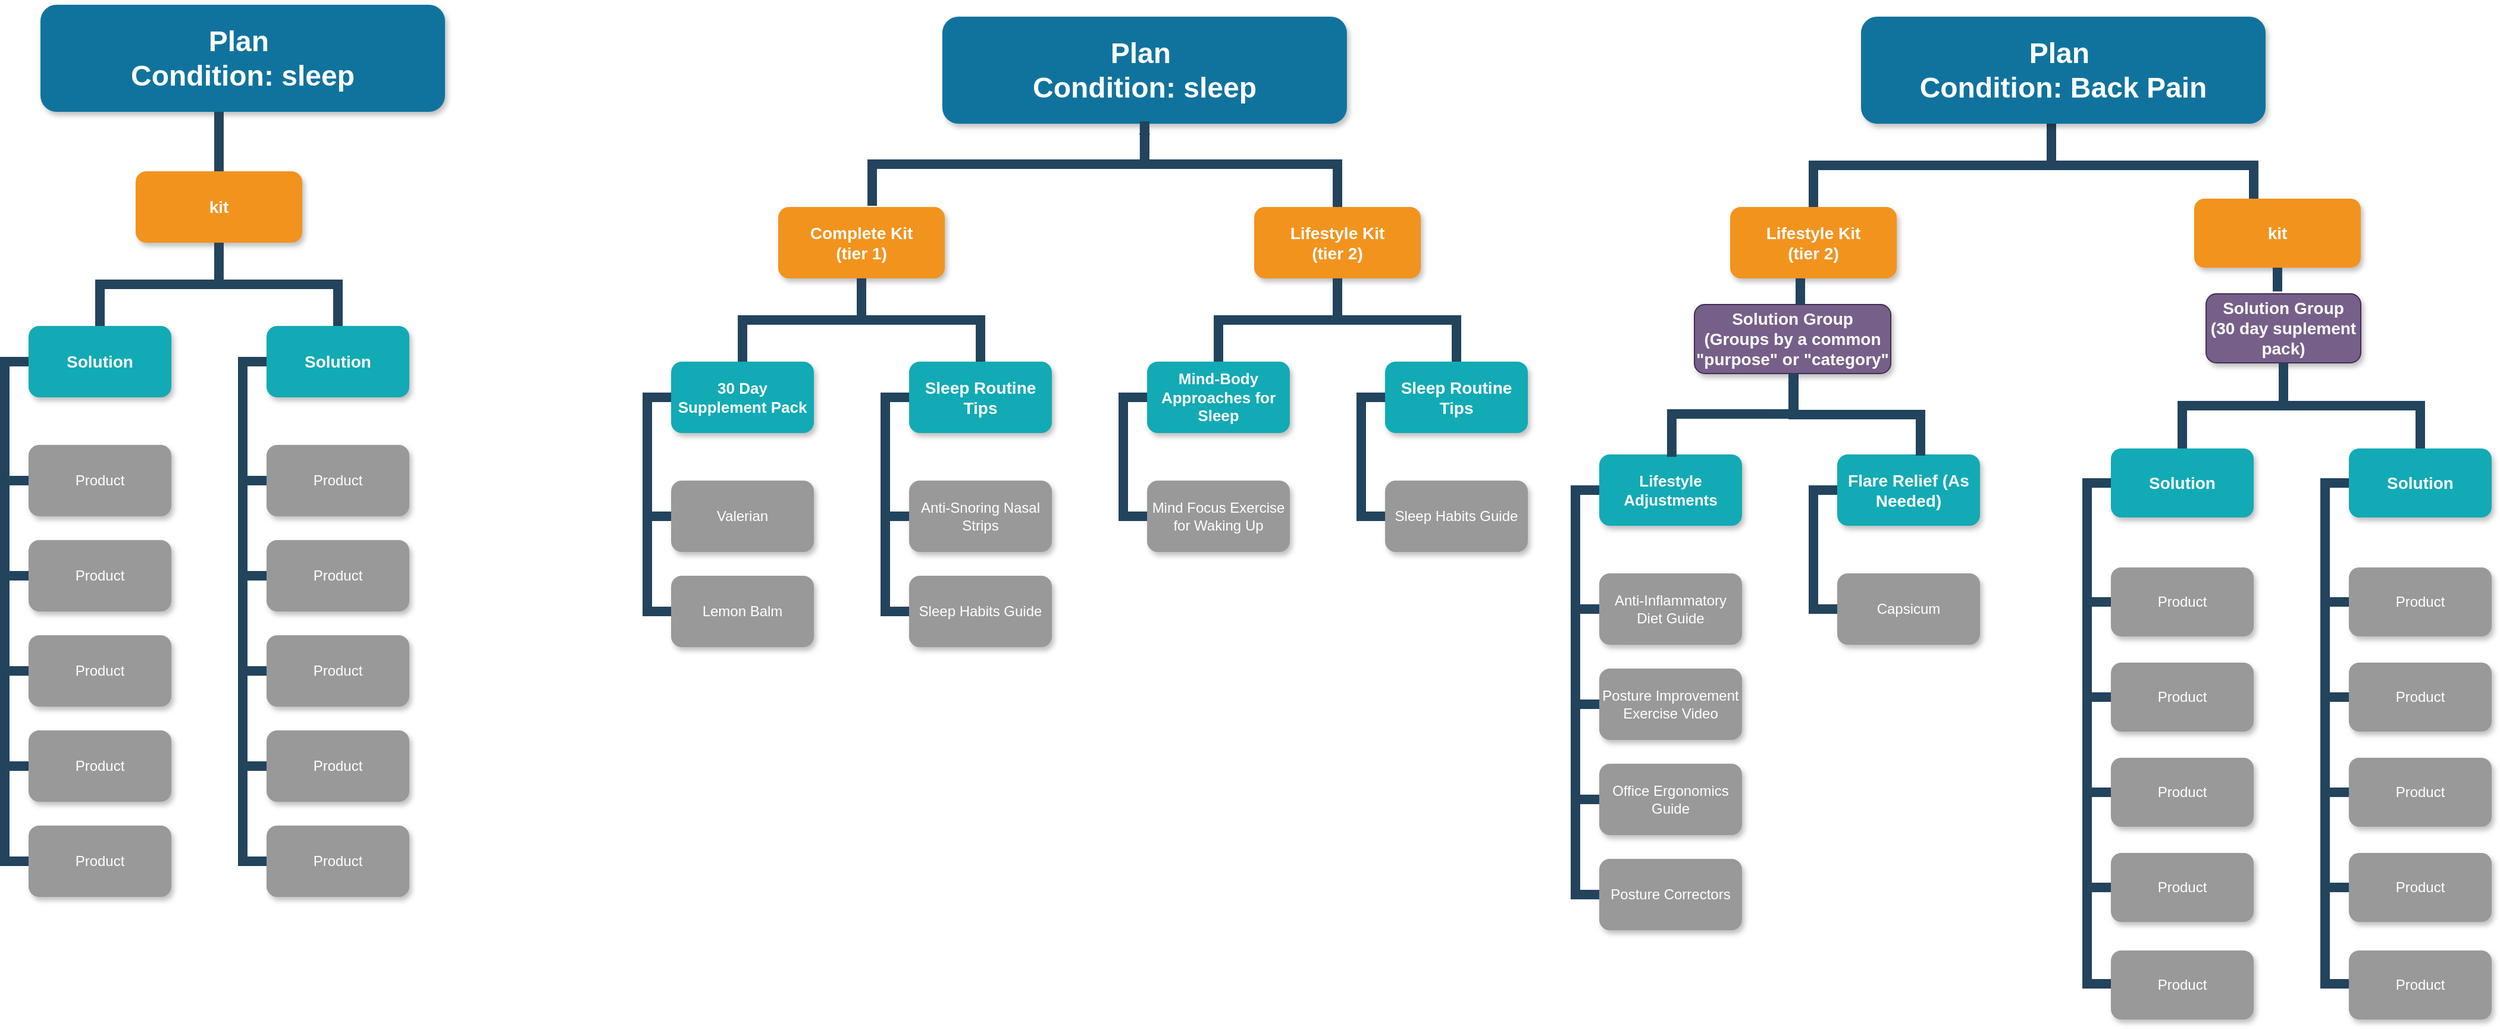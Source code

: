 <mxfile version="12.6.5" type="github">
  <diagram name="Page-1" id="64c3da0e-402f-94eb-ee01-a36477274f13">
    <mxGraphModel dx="2677" dy="1137" grid="1" gridSize="10" guides="1" tooltips="1" connect="1" arrows="1" fold="1" page="1" pageScale="1" pageWidth="1169" pageHeight="826" background="#ffffff" math="0" shadow="0">
      <root>
        <mxCell id="0"/>
        <mxCell id="1" parent="0"/>
        <mxCell id="2" value="Plan &#xa;Condition: sleep" style="whiteSpace=wrap;rounded=1;shadow=1;fillColor=#10739E;strokeColor=none;fontColor=#FFFFFF;fontStyle=1;fontSize=24" parent="1" vertex="1">
          <mxGeometry x="827.94" y="20" width="340" height="90" as="geometry"/>
        </mxCell>
        <mxCell id="3" value="Complete Kit&#xa;(tier 1)" style="whiteSpace=wrap;rounded=1;fillColor=#F2931E;strokeColor=none;shadow=1;fontColor=#FFFFFF;fontStyle=1;fontSize=14" parent="1" vertex="1">
          <mxGeometry x="690" y="180.0" width="140" height="60" as="geometry"/>
        </mxCell>
        <mxCell id="4" value="Lifestyle Kit&#xa;(tier 2)" style="whiteSpace=wrap;rounded=1;fillColor=#F2931E;strokeColor=none;shadow=1;fontColor=#FFFFFF;fontStyle=1;fontSize=14" parent="1" vertex="1">
          <mxGeometry x="1490" y="180.0" width="140" height="60" as="geometry"/>
        </mxCell>
        <mxCell id="6" value="kit" style="whiteSpace=wrap;rounded=1;fillColor=#F2931E;strokeColor=none;shadow=1;fontColor=#FFFFFF;fontStyle=1;fontSize=14" parent="1" vertex="1">
          <mxGeometry x="150" y="150.0" width="140" height="60" as="geometry"/>
        </mxCell>
        <mxCell id="10" value="30 Day Supplement Pack" style="whiteSpace=wrap;rounded=1;fillColor=#12AAB5;strokeColor=none;shadow=1;fontColor=#FFFFFF;fontStyle=1;fontSize=13;" parent="1" vertex="1">
          <mxGeometry x="600" y="310.0" width="120" height="60" as="geometry"/>
        </mxCell>
        <mxCell id="12" value="Sleep Routine Tips" style="whiteSpace=wrap;rounded=1;fillColor=#12AAB5;strokeColor=none;shadow=1;fontColor=#FFFFFF;fontStyle=1;fontSize=14;" parent="1" vertex="1">
          <mxGeometry x="800" y="310.0" width="120" height="60" as="geometry"/>
        </mxCell>
        <mxCell id="23" value="Valerian" style="whiteSpace=wrap;rounded=1;fillColor=#999999;strokeColor=none;shadow=1;fontColor=#FFFFFF;fontStyle=0" parent="1" vertex="1">
          <mxGeometry x="600" y="410.0" width="120" height="60" as="geometry"/>
        </mxCell>
        <mxCell id="24" value="Lemon Balm" style="whiteSpace=wrap;rounded=1;fillColor=#999999;strokeColor=none;shadow=1;fontColor=#FFFFFF;fontStyle=0" parent="1" vertex="1">
          <mxGeometry x="600.0" y="490.0" width="120" height="60" as="geometry"/>
        </mxCell>
        <mxCell id="38" value="Anti-Snoring Nasal Strips" style="whiteSpace=wrap;rounded=1;fillColor=#999999;strokeColor=none;shadow=1;fontColor=#FFFFFF;fontStyle=0" parent="1" vertex="1">
          <mxGeometry x="800.0" y="410.0" width="120" height="60" as="geometry"/>
        </mxCell>
        <mxCell id="39" value="Sleep Habits Guide" style="whiteSpace=wrap;rounded=1;fillColor=#999999;strokeColor=none;shadow=1;fontColor=#FFFFFF;fontStyle=0" parent="1" vertex="1">
          <mxGeometry x="800.0" y="490.0" width="120" height="60" as="geometry"/>
        </mxCell>
        <mxCell id="43" value="Lifestyle Adjustments" style="whiteSpace=wrap;rounded=1;fillColor=#12AAB5;strokeColor=none;shadow=1;fontColor=#FFFFFF;fontSize=13;fontStyle=1" parent="1" vertex="1">
          <mxGeometry x="1380.0" y="388.0" width="120" height="60" as="geometry"/>
        </mxCell>
        <mxCell id="44" value="Flare Relief (As Needed)" style="whiteSpace=wrap;rounded=1;fillColor=#12AAB5;strokeColor=none;shadow=1;fontColor=#FFFFFF;fontStyle=1;fontSize=14;" parent="1" vertex="1">
          <mxGeometry x="1580.0" y="388.0" width="120" height="60" as="geometry"/>
        </mxCell>
        <mxCell id="45" value="Anti-Inflammatory Diet Guide" style="whiteSpace=wrap;rounded=1;fillColor=#999999;strokeColor=none;shadow=1;fontColor=#FFFFFF;fontStyle=0" parent="1" vertex="1">
          <mxGeometry x="1380.0" y="488.0" width="120" height="60" as="geometry"/>
        </mxCell>
        <mxCell id="46" value="Posture Improvement Exercise Video" style="whiteSpace=wrap;rounded=1;fillColor=#999999;strokeColor=none;shadow=1;fontColor=#FFFFFF;fontStyle=0" parent="1" vertex="1">
          <mxGeometry x="1380" y="568.0" width="120" height="60" as="geometry"/>
        </mxCell>
        <mxCell id="47" value="Office Ergonomics Guide" style="whiteSpace=wrap;rounded=1;fillColor=#999999;strokeColor=none;shadow=1;fontColor=#FFFFFF;fontStyle=0" parent="1" vertex="1">
          <mxGeometry x="1380.0" y="648.0" width="120" height="60" as="geometry"/>
        </mxCell>
        <mxCell id="48" value="Posture Correctors" style="whiteSpace=wrap;rounded=1;fillColor=#999999;strokeColor=none;shadow=1;fontColor=#FFFFFF;fontStyle=0" parent="1" vertex="1">
          <mxGeometry x="1380" y="728.0" width="120" height="60" as="geometry"/>
        </mxCell>
        <mxCell id="50" value="Capsicum" style="whiteSpace=wrap;rounded=1;fillColor=#999999;strokeColor=none;shadow=1;fontColor=#FFFFFF;fontStyle=0" parent="1" vertex="1">
          <mxGeometry x="1580.0" y="488.0" width="120" height="60" as="geometry"/>
        </mxCell>
        <mxCell id="103" value="" style="edgeStyle=elbowEdgeStyle;elbow=vertical;rounded=0;fontColor=#000000;endArrow=none;endFill=0;strokeWidth=8;strokeColor=#23445D;" parent="1" source="3" target="10" edge="1">
          <mxGeometry width="100" height="100" relative="1" as="geometry">
            <mxPoint x="550" y="300" as="sourcePoint"/>
            <mxPoint x="650" y="200" as="targetPoint"/>
          </mxGeometry>
        </mxCell>
        <mxCell id="104" value="" style="edgeStyle=elbowEdgeStyle;elbow=vertical;rounded=0;fontColor=#000000;endArrow=none;endFill=0;strokeWidth=8;strokeColor=#23445D;" parent="1" source="3" target="12" edge="1">
          <mxGeometry width="100" height="100" relative="1" as="geometry">
            <mxPoint x="890" y="300" as="sourcePoint"/>
            <mxPoint x="990" y="200" as="targetPoint"/>
          </mxGeometry>
        </mxCell>
        <mxCell id="105" value="" style="edgeStyle=elbowEdgeStyle;elbow=horizontal;rounded=0;fontColor=#000000;endArrow=none;endFill=0;strokeWidth=8;strokeColor=#23445D;" parent="1" source="10" target="23" edge="1">
          <mxGeometry width="100" height="100" relative="1" as="geometry">
            <mxPoint x="540" y="490" as="sourcePoint"/>
            <mxPoint x="640" y="390" as="targetPoint"/>
            <Array as="points">
              <mxPoint x="580" y="390"/>
            </Array>
          </mxGeometry>
        </mxCell>
        <mxCell id="106" value="" style="edgeStyle=elbowEdgeStyle;elbow=horizontal;rounded=0;fontColor=#000000;endArrow=none;endFill=0;strokeWidth=8;strokeColor=#23445D;" parent="1" source="10" target="24" edge="1">
          <mxGeometry width="100" height="100" relative="1" as="geometry">
            <mxPoint x="610" y="350" as="sourcePoint"/>
            <mxPoint x="610" y="450" as="targetPoint"/>
            <Array as="points">
              <mxPoint x="580" y="410"/>
            </Array>
          </mxGeometry>
        </mxCell>
        <mxCell id="111" value="" style="edgeStyle=elbowEdgeStyle;elbow=horizontal;rounded=0;fontColor=#000000;endArrow=none;endFill=0;strokeWidth=8;strokeColor=#23445D;" parent="1" target="38" edge="1">
          <mxGeometry width="100" height="100" relative="1" as="geometry">
            <mxPoint x="790" y="340.0" as="sourcePoint"/>
            <mxPoint x="790" y="440.0" as="targetPoint"/>
            <Array as="points">
              <mxPoint x="780" y="390"/>
            </Array>
          </mxGeometry>
        </mxCell>
        <mxCell id="112" value="" style="edgeStyle=elbowEdgeStyle;elbow=horizontal;rounded=0;fontColor=#000000;endArrow=none;endFill=0;strokeWidth=8;strokeColor=#23445D;" parent="1" source="12" target="39" edge="1">
          <mxGeometry width="100" height="100" relative="1" as="geometry">
            <mxPoint x="790" y="340.0" as="sourcePoint"/>
            <mxPoint x="790" y="520.0" as="targetPoint"/>
            <Array as="points">
              <mxPoint x="780" y="430"/>
            </Array>
          </mxGeometry>
        </mxCell>
        <mxCell id="117" value="" style="edgeStyle=elbowEdgeStyle;elbow=vertical;rounded=0;fontColor=#000000;endArrow=none;endFill=0;strokeWidth=8;strokeColor=#23445D;exitX=0.5;exitY=1;exitDx=0;exitDy=0;entryX=0.508;entryY=0.033;entryDx=0;entryDy=0;entryPerimeter=0;" parent="1" target="43" edge="1">
          <mxGeometry width="100" height="100" relative="1" as="geometry">
            <mxPoint x="1543.5" y="318" as="sourcePoint"/>
            <mxPoint x="1441" y="380" as="targetPoint"/>
          </mxGeometry>
        </mxCell>
        <mxCell id="118" value="" style="edgeStyle=elbowEdgeStyle;elbow=horizontal;rounded=0;fontColor=#000000;endArrow=none;endFill=0;strokeWidth=8;strokeColor=#23445D;" parent="1" source="43" target="45" edge="1">
          <mxGeometry width="100" height="100" relative="1" as="geometry">
            <mxPoint x="1360" y="418.0" as="sourcePoint"/>
            <mxPoint x="1370.0" y="518" as="targetPoint"/>
            <Array as="points">
              <mxPoint x="1360" y="468"/>
            </Array>
          </mxGeometry>
        </mxCell>
        <mxCell id="119" value="" style="edgeStyle=elbowEdgeStyle;elbow=horizontal;rounded=0;fontColor=#000000;endArrow=none;endFill=0;strokeWidth=8;strokeColor=#23445D;" parent="1" source="43" target="46" edge="1">
          <mxGeometry width="100" height="100" relative="1" as="geometry">
            <mxPoint x="1370" y="418" as="sourcePoint"/>
            <mxPoint x="1370.0" y="598" as="targetPoint"/>
            <Array as="points">
              <mxPoint x="1360" y="508"/>
            </Array>
          </mxGeometry>
        </mxCell>
        <mxCell id="120" value="" style="edgeStyle=elbowEdgeStyle;elbow=horizontal;rounded=0;fontColor=#000000;endArrow=none;endFill=0;strokeWidth=8;strokeColor=#23445D;" parent="1" source="43" edge="1">
          <mxGeometry width="100" height="100" relative="1" as="geometry">
            <mxPoint x="1370" y="418" as="sourcePoint"/>
            <mxPoint x="1370" y="758" as="targetPoint"/>
            <Array as="points">
              <mxPoint x="1360" y="638"/>
            </Array>
          </mxGeometry>
        </mxCell>
        <mxCell id="121" value="" style="edgeStyle=elbowEdgeStyle;elbow=horizontal;rounded=0;fontColor=#000000;endArrow=none;endFill=0;strokeWidth=8;strokeColor=#23445D;" parent="1" source="43" target="48" edge="1">
          <mxGeometry width="100" height="100" relative="1" as="geometry">
            <mxPoint x="1370" y="418" as="sourcePoint"/>
            <mxPoint x="1370" y="758" as="targetPoint"/>
            <Array as="points">
              <mxPoint x="1360" y="588"/>
            </Array>
          </mxGeometry>
        </mxCell>
        <mxCell id="122" value="" style="edgeStyle=elbowEdgeStyle;elbow=horizontal;rounded=0;fontColor=#000000;endArrow=none;endFill=0;strokeWidth=8;strokeColor=#23445D;" parent="1" source="43" target="47" edge="1">
          <mxGeometry width="100" height="100" relative="1" as="geometry">
            <mxPoint x="1370" y="418" as="sourcePoint"/>
            <mxPoint x="1370.0" y="678" as="targetPoint"/>
            <Array as="points">
              <mxPoint x="1360" y="558"/>
            </Array>
          </mxGeometry>
        </mxCell>
        <mxCell id="123" value="" style="edgeStyle=elbowEdgeStyle;elbow=horizontal;rounded=0;fontColor=#000000;endArrow=none;endFill=0;strokeWidth=8;strokeColor=#23445D;" parent="1" source="44" target="50" edge="1">
          <mxGeometry width="100" height="100" relative="1" as="geometry">
            <mxPoint x="1550" y="418.0" as="sourcePoint"/>
            <mxPoint x="1560.0" y="518" as="targetPoint"/>
            <Array as="points">
              <mxPoint x="1560" y="468"/>
            </Array>
          </mxGeometry>
        </mxCell>
        <mxCell id="124" value="" style="edgeStyle=elbowEdgeStyle;elbow=horizontal;rounded=0;fontColor=#000000;endArrow=none;endFill=0;strokeWidth=8;strokeColor=#23445D;" parent="1" source="44" edge="1">
          <mxGeometry width="100" height="100" relative="1" as="geometry">
            <mxPoint x="1560" y="418" as="sourcePoint"/>
            <mxPoint x="1570" y="518" as="targetPoint"/>
            <Array as="points">
              <mxPoint x="1560" y="508"/>
            </Array>
          </mxGeometry>
        </mxCell>
        <mxCell id="125" value="" style="edgeStyle=elbowEdgeStyle;elbow=horizontal;rounded=0;fontColor=#000000;endArrow=none;endFill=0;strokeWidth=8;strokeColor=#23445D;" parent="1" source="44" edge="1">
          <mxGeometry width="100" height="100" relative="1" as="geometry">
            <mxPoint x="1560" y="418" as="sourcePoint"/>
            <mxPoint x="1560" y="518" as="targetPoint"/>
            <Array as="points">
              <mxPoint x="1560" y="628"/>
            </Array>
          </mxGeometry>
        </mxCell>
        <mxCell id="133" value="Solution" style="whiteSpace=wrap;rounded=1;fillColor=#12AAB5;strokeColor=none;shadow=1;fontColor=#FFFFFF;fontStyle=1;fontSize=14;" parent="1" vertex="1">
          <mxGeometry x="60.0" y="280.0" width="120" height="60" as="geometry"/>
        </mxCell>
        <mxCell id="134" value="Solution" style="whiteSpace=wrap;rounded=1;fillColor=#12AAB5;strokeColor=none;shadow=1;fontColor=#FFFFFF;fontStyle=1;fontSize=14;" parent="1" vertex="1">
          <mxGeometry x="260" y="280.0" width="120" height="60" as="geometry"/>
        </mxCell>
        <mxCell id="135" value="Product" style="whiteSpace=wrap;rounded=1;fillColor=#999999;strokeColor=none;shadow=1;fontColor=#FFFFFF;fontStyle=0" parent="1" vertex="1">
          <mxGeometry x="60.0" y="380.0" width="120" height="60" as="geometry"/>
        </mxCell>
        <mxCell id="136" value="Product" style="whiteSpace=wrap;rounded=1;fillColor=#999999;strokeColor=none;shadow=1;fontColor=#FFFFFF;fontStyle=0" parent="1" vertex="1">
          <mxGeometry x="60" y="460.0" width="120" height="60" as="geometry"/>
        </mxCell>
        <mxCell id="137" value="Product" style="whiteSpace=wrap;rounded=1;fillColor=#999999;strokeColor=none;shadow=1;fontColor=#FFFFFF;fontStyle=0" parent="1" vertex="1">
          <mxGeometry x="60.0" y="540.0" width="120" height="60" as="geometry"/>
        </mxCell>
        <mxCell id="138" value="Product" style="whiteSpace=wrap;rounded=1;fillColor=#999999;strokeColor=none;shadow=1;fontColor=#FFFFFF;fontStyle=0" parent="1" vertex="1">
          <mxGeometry x="60" y="620.0" width="120" height="60" as="geometry"/>
        </mxCell>
        <mxCell id="139" value="Product" style="whiteSpace=wrap;rounded=1;fillColor=#999999;strokeColor=none;shadow=1;fontColor=#FFFFFF;fontStyle=0" parent="1" vertex="1">
          <mxGeometry x="60" y="700.0" width="120" height="60" as="geometry"/>
        </mxCell>
        <mxCell id="140" value="Product" style="whiteSpace=wrap;rounded=1;fillColor=#999999;strokeColor=none;shadow=1;fontColor=#FFFFFF;fontStyle=0" parent="1" vertex="1">
          <mxGeometry x="260.0" y="380.0" width="120" height="60" as="geometry"/>
        </mxCell>
        <mxCell id="141" value="Product" style="whiteSpace=wrap;rounded=1;fillColor=#999999;strokeColor=none;shadow=1;fontColor=#FFFFFF;fontStyle=0" parent="1" vertex="1">
          <mxGeometry x="260.0" y="460.0" width="120" height="60" as="geometry"/>
        </mxCell>
        <mxCell id="142" value="Product" style="whiteSpace=wrap;rounded=1;fillColor=#999999;strokeColor=none;shadow=1;fontColor=#FFFFFF;fontStyle=0" parent="1" vertex="1">
          <mxGeometry x="260.0" y="540.0" width="120" height="60" as="geometry"/>
        </mxCell>
        <mxCell id="143" value="Product" style="whiteSpace=wrap;rounded=1;fillColor=#999999;strokeColor=none;shadow=1;fontColor=#FFFFFF;fontStyle=0" parent="1" vertex="1">
          <mxGeometry x="260.0" y="620.0" width="120" height="60" as="geometry"/>
        </mxCell>
        <mxCell id="144" value="Product" style="whiteSpace=wrap;rounded=1;fillColor=#999999;strokeColor=none;shadow=1;fontColor=#FFFFFF;fontStyle=0" parent="1" vertex="1">
          <mxGeometry x="260" y="700.0" width="120" height="60" as="geometry"/>
        </mxCell>
        <mxCell id="145" value="" style="edgeStyle=elbowEdgeStyle;elbow=horizontal;rounded=0;fontColor=#000000;endArrow=none;endFill=0;strokeWidth=8;strokeColor=#23445D;" parent="1" source="133" target="135" edge="1">
          <mxGeometry width="100" height="100" relative="1" as="geometry">
            <mxPoint x="40" y="310.0" as="sourcePoint"/>
            <mxPoint x="50.0" y="410" as="targetPoint"/>
            <Array as="points">
              <mxPoint x="40" y="360"/>
            </Array>
          </mxGeometry>
        </mxCell>
        <mxCell id="146" value="" style="edgeStyle=elbowEdgeStyle;elbow=horizontal;rounded=0;fontColor=#000000;endArrow=none;endFill=0;strokeWidth=8;strokeColor=#23445D;" parent="1" source="133" target="136" edge="1">
          <mxGeometry width="100" height="100" relative="1" as="geometry">
            <mxPoint x="50" y="310" as="sourcePoint"/>
            <mxPoint x="50.0" y="490" as="targetPoint"/>
            <Array as="points">
              <mxPoint x="40" y="400"/>
            </Array>
          </mxGeometry>
        </mxCell>
        <mxCell id="147" value="" style="edgeStyle=elbowEdgeStyle;elbow=horizontal;rounded=0;fontColor=#000000;endArrow=none;endFill=0;strokeWidth=8;strokeColor=#23445D;" parent="1" source="133" target="139" edge="1">
          <mxGeometry width="100" height="100" relative="1" as="geometry">
            <mxPoint x="50" y="310" as="sourcePoint"/>
            <mxPoint x="50" y="730" as="targetPoint"/>
            <Array as="points">
              <mxPoint x="40" y="530"/>
            </Array>
          </mxGeometry>
        </mxCell>
        <mxCell id="148" value="" style="edgeStyle=elbowEdgeStyle;elbow=horizontal;rounded=0;fontColor=#000000;endArrow=none;endFill=0;strokeWidth=8;strokeColor=#23445D;" parent="1" source="133" target="138" edge="1">
          <mxGeometry width="100" height="100" relative="1" as="geometry">
            <mxPoint x="50" y="310" as="sourcePoint"/>
            <mxPoint x="50" y="650" as="targetPoint"/>
            <Array as="points">
              <mxPoint x="40" y="480"/>
            </Array>
          </mxGeometry>
        </mxCell>
        <mxCell id="149" value="" style="edgeStyle=elbowEdgeStyle;elbow=horizontal;rounded=0;fontColor=#000000;endArrow=none;endFill=0;strokeWidth=8;strokeColor=#23445D;" parent="1" source="133" target="137" edge="1">
          <mxGeometry width="100" height="100" relative="1" as="geometry">
            <mxPoint x="50" y="310" as="sourcePoint"/>
            <mxPoint x="50.0" y="570" as="targetPoint"/>
            <Array as="points">
              <mxPoint x="40" y="450"/>
            </Array>
          </mxGeometry>
        </mxCell>
        <mxCell id="150" value="" style="edgeStyle=elbowEdgeStyle;elbow=horizontal;rounded=0;fontColor=#000000;endArrow=none;endFill=0;strokeWidth=8;strokeColor=#23445D;" parent="1" source="134" target="140" edge="1">
          <mxGeometry width="100" height="100" relative="1" as="geometry">
            <mxPoint x="230" y="310.0" as="sourcePoint"/>
            <mxPoint x="240.0" y="410" as="targetPoint"/>
            <Array as="points">
              <mxPoint x="240" y="360"/>
            </Array>
          </mxGeometry>
        </mxCell>
        <mxCell id="151" value="" style="edgeStyle=elbowEdgeStyle;elbow=horizontal;rounded=0;fontColor=#000000;endArrow=none;endFill=0;strokeWidth=8;strokeColor=#23445D;" parent="1" source="134" target="141" edge="1">
          <mxGeometry width="100" height="100" relative="1" as="geometry">
            <mxPoint x="240" y="310" as="sourcePoint"/>
            <mxPoint x="240" y="490" as="targetPoint"/>
            <Array as="points">
              <mxPoint x="240" y="400"/>
            </Array>
          </mxGeometry>
        </mxCell>
        <mxCell id="152" value="" style="edgeStyle=elbowEdgeStyle;elbow=horizontal;rounded=0;fontColor=#000000;endArrow=none;endFill=0;strokeWidth=8;strokeColor=#23445D;" parent="1" source="134" target="144" edge="1">
          <mxGeometry width="100" height="100" relative="1" as="geometry">
            <mxPoint x="240" y="310" as="sourcePoint"/>
            <mxPoint x="240" y="730" as="targetPoint"/>
            <Array as="points">
              <mxPoint x="240" y="520"/>
            </Array>
          </mxGeometry>
        </mxCell>
        <mxCell id="153" value="" style="edgeStyle=elbowEdgeStyle;elbow=horizontal;rounded=0;fontColor=#000000;endArrow=none;endFill=0;strokeWidth=8;strokeColor=#23445D;" parent="1" source="134" target="143" edge="1">
          <mxGeometry width="100" height="100" relative="1" as="geometry">
            <mxPoint x="240" y="310" as="sourcePoint"/>
            <mxPoint x="240" y="650" as="targetPoint"/>
            <Array as="points">
              <mxPoint x="240" y="480"/>
            </Array>
          </mxGeometry>
        </mxCell>
        <mxCell id="154" value="" style="edgeStyle=elbowEdgeStyle;elbow=horizontal;rounded=0;fontColor=#000000;endArrow=none;endFill=0;strokeWidth=8;strokeColor=#23445D;" parent="1" source="134" target="142" edge="1">
          <mxGeometry width="100" height="100" relative="1" as="geometry">
            <mxPoint x="240" y="310" as="sourcePoint"/>
            <mxPoint x="240" y="570" as="targetPoint"/>
            <Array as="points">
              <mxPoint x="240" y="450"/>
            </Array>
          </mxGeometry>
        </mxCell>
        <mxCell id="221" value="" style="edgeStyle=elbowEdgeStyle;elbow=vertical;rounded=0;fontColor=#000000;endArrow=none;endFill=0;strokeWidth=8;strokeColor=#23445D;" parent="1" source="6" target="133" edge="1">
          <mxGeometry width="100" height="100" relative="1" as="geometry">
            <mxPoint x="30" y="250" as="sourcePoint"/>
            <mxPoint x="130" y="150" as="targetPoint"/>
          </mxGeometry>
        </mxCell>
        <mxCell id="222" value="" style="edgeStyle=elbowEdgeStyle;elbow=vertical;rounded=0;fontColor=#000000;endArrow=none;endFill=0;strokeWidth=8;strokeColor=#23445D;" parent="1" source="6" target="134" edge="1">
          <mxGeometry width="100" height="100" relative="1" as="geometry">
            <mxPoint x="280" y="260" as="sourcePoint"/>
            <mxPoint x="380" y="160" as="targetPoint"/>
          </mxGeometry>
        </mxCell>
        <mxCell id="229" value="" style="edgeStyle=elbowEdgeStyle;elbow=vertical;rounded=0;fontColor=#000000;endArrow=none;endFill=0;strokeWidth=8;strokeColor=#23445D;" parent="1" edge="1">
          <mxGeometry width="100" height="100" relative="1" as="geometry">
            <mxPoint x="997.94" y="109" as="sourcePoint"/>
            <mxPoint x="769" y="179" as="targetPoint"/>
          </mxGeometry>
        </mxCell>
        <mxCell id="230" value="" style="edgeStyle=elbowEdgeStyle;elbow=vertical;rounded=0;fontColor=#000000;endArrow=none;endFill=0;strokeWidth=8;strokeColor=#23445D;" parent="1" edge="1">
          <mxGeometry width="100" height="100" relative="1" as="geometry">
            <mxPoint x="1760" y="110" as="sourcePoint"/>
            <mxPoint x="1560" y="180" as="targetPoint"/>
          </mxGeometry>
        </mxCell>
        <mxCell id="8cmh6g_K8rKezBwlUr-a-234" value="Solution Group&#xa;(30 day suplement pack)" style="whiteSpace=wrap;rounded=1;fillColor=#76608a;strokeColor=#432D57;shadow=1;fontColor=#ffffff;fontStyle=1;fontSize=14;" parent="1" vertex="1">
          <mxGeometry x="1890" y="253" width="130" height="58" as="geometry"/>
        </mxCell>
        <mxCell id="8cmh6g_K8rKezBwlUr-a-235" value="Solution" style="whiteSpace=wrap;rounded=1;fillColor=#12AAB5;strokeColor=none;shadow=1;fontColor=#FFFFFF;fontStyle=1;fontSize=14;" parent="1" vertex="1">
          <mxGeometry x="1810" y="383.0" width="120" height="58" as="geometry"/>
        </mxCell>
        <mxCell id="8cmh6g_K8rKezBwlUr-a-236" value="Solution" style="whiteSpace=wrap;rounded=1;fillColor=#12AAB5;strokeColor=none;shadow=1;fontColor=#FFFFFF;fontStyle=1;fontSize=14;" parent="1" vertex="1">
          <mxGeometry x="2010" y="383.0" width="120" height="58" as="geometry"/>
        </mxCell>
        <mxCell id="8cmh6g_K8rKezBwlUr-a-237" value="Product" style="whiteSpace=wrap;rounded=1;fillColor=#999999;strokeColor=none;shadow=1;fontColor=#FFFFFF;fontStyle=0" parent="1" vertex="1">
          <mxGeometry x="1810" y="483.0" width="120" height="58" as="geometry"/>
        </mxCell>
        <mxCell id="8cmh6g_K8rKezBwlUr-a-238" value="Product" style="whiteSpace=wrap;rounded=1;fillColor=#999999;strokeColor=none;shadow=1;fontColor=#FFFFFF;fontStyle=0" parent="1" vertex="1">
          <mxGeometry x="1810" y="563.0" width="120" height="58" as="geometry"/>
        </mxCell>
        <mxCell id="8cmh6g_K8rKezBwlUr-a-239" value="Product" style="whiteSpace=wrap;rounded=1;fillColor=#999999;strokeColor=none;shadow=1;fontColor=#FFFFFF;fontStyle=0" parent="1" vertex="1">
          <mxGeometry x="1810" y="643.0" width="120" height="58" as="geometry"/>
        </mxCell>
        <mxCell id="8cmh6g_K8rKezBwlUr-a-240" value="Product" style="whiteSpace=wrap;rounded=1;fillColor=#999999;strokeColor=none;shadow=1;fontColor=#FFFFFF;fontStyle=0" parent="1" vertex="1">
          <mxGeometry x="1810" y="723.0" width="120" height="58" as="geometry"/>
        </mxCell>
        <mxCell id="8cmh6g_K8rKezBwlUr-a-241" value="Product" style="whiteSpace=wrap;rounded=1;fillColor=#999999;strokeColor=none;shadow=1;fontColor=#FFFFFF;fontStyle=0" parent="1" vertex="1">
          <mxGeometry x="1810" y="805.0" width="120" height="58" as="geometry"/>
        </mxCell>
        <mxCell id="8cmh6g_K8rKezBwlUr-a-242" value="Product" style="whiteSpace=wrap;rounded=1;fillColor=#999999;strokeColor=none;shadow=1;fontColor=#FFFFFF;fontStyle=0" parent="1" vertex="1">
          <mxGeometry x="2010.0" y="483.0" width="120" height="58" as="geometry"/>
        </mxCell>
        <mxCell id="8cmh6g_K8rKezBwlUr-a-243" value="Product" style="whiteSpace=wrap;rounded=1;fillColor=#999999;strokeColor=none;shadow=1;fontColor=#FFFFFF;fontStyle=0" parent="1" vertex="1">
          <mxGeometry x="2010.0" y="563.0" width="120" height="58" as="geometry"/>
        </mxCell>
        <mxCell id="8cmh6g_K8rKezBwlUr-a-244" value="Product" style="whiteSpace=wrap;rounded=1;fillColor=#999999;strokeColor=none;shadow=1;fontColor=#FFFFFF;fontStyle=0" parent="1" vertex="1">
          <mxGeometry x="2010.0" y="643.0" width="120" height="58" as="geometry"/>
        </mxCell>
        <mxCell id="8cmh6g_K8rKezBwlUr-a-245" value="Product" style="whiteSpace=wrap;rounded=1;fillColor=#999999;strokeColor=none;shadow=1;fontColor=#FFFFFF;fontStyle=0" parent="1" vertex="1">
          <mxGeometry x="2010.0" y="723.0" width="120" height="58" as="geometry"/>
        </mxCell>
        <mxCell id="8cmh6g_K8rKezBwlUr-a-246" value="Product" style="whiteSpace=wrap;rounded=1;fillColor=#999999;strokeColor=none;shadow=1;fontColor=#FFFFFF;fontStyle=0" parent="1" vertex="1">
          <mxGeometry x="2010" y="805.0" width="120" height="58" as="geometry"/>
        </mxCell>
        <mxCell id="8cmh6g_K8rKezBwlUr-a-247" value="" style="edgeStyle=elbowEdgeStyle;elbow=horizontal;rounded=0;fontColor=#000000;endArrow=none;endFill=0;strokeWidth=8;strokeColor=#23445D;" parent="1" source="8cmh6g_K8rKezBwlUr-a-235" target="8cmh6g_K8rKezBwlUr-a-237" edge="1">
          <mxGeometry width="100" height="100" relative="1" as="geometry">
            <mxPoint x="1790" y="413.0" as="sourcePoint"/>
            <mxPoint x="1800.0" y="513" as="targetPoint"/>
            <Array as="points">
              <mxPoint x="1790" y="463"/>
            </Array>
          </mxGeometry>
        </mxCell>
        <mxCell id="8cmh6g_K8rKezBwlUr-a-248" value="" style="edgeStyle=elbowEdgeStyle;elbow=horizontal;rounded=0;fontColor=#000000;endArrow=none;endFill=0;strokeWidth=8;strokeColor=#23445D;" parent="1" source="8cmh6g_K8rKezBwlUr-a-235" target="8cmh6g_K8rKezBwlUr-a-238" edge="1">
          <mxGeometry width="100" height="100" relative="1" as="geometry">
            <mxPoint x="1800" y="413" as="sourcePoint"/>
            <mxPoint x="1800" y="593" as="targetPoint"/>
            <Array as="points">
              <mxPoint x="1790" y="503"/>
            </Array>
          </mxGeometry>
        </mxCell>
        <mxCell id="8cmh6g_K8rKezBwlUr-a-249" value="" style="edgeStyle=elbowEdgeStyle;elbow=horizontal;rounded=0;fontColor=#000000;endArrow=none;endFill=0;strokeWidth=8;strokeColor=#23445D;" parent="1" source="8cmh6g_K8rKezBwlUr-a-235" edge="1">
          <mxGeometry width="100" height="100" relative="1" as="geometry">
            <mxPoint x="1800" y="413" as="sourcePoint"/>
            <mxPoint x="1810.0" y="833" as="targetPoint"/>
            <Array as="points">
              <mxPoint x="1790" y="633"/>
            </Array>
          </mxGeometry>
        </mxCell>
        <mxCell id="8cmh6g_K8rKezBwlUr-a-250" value="" style="edgeStyle=elbowEdgeStyle;elbow=horizontal;rounded=0;fontColor=#000000;endArrow=none;endFill=0;strokeWidth=8;strokeColor=#23445D;" parent="1" source="8cmh6g_K8rKezBwlUr-a-235" target="8cmh6g_K8rKezBwlUr-a-240" edge="1">
          <mxGeometry width="100" height="100" relative="1" as="geometry">
            <mxPoint x="1800" y="413" as="sourcePoint"/>
            <mxPoint x="1800" y="753" as="targetPoint"/>
            <Array as="points">
              <mxPoint x="1790" y="583"/>
            </Array>
          </mxGeometry>
        </mxCell>
        <mxCell id="8cmh6g_K8rKezBwlUr-a-251" value="" style="edgeStyle=elbowEdgeStyle;elbow=horizontal;rounded=0;fontColor=#000000;endArrow=none;endFill=0;strokeWidth=8;strokeColor=#23445D;" parent="1" source="8cmh6g_K8rKezBwlUr-a-235" target="8cmh6g_K8rKezBwlUr-a-239" edge="1">
          <mxGeometry width="100" height="100" relative="1" as="geometry">
            <mxPoint x="1800" y="413" as="sourcePoint"/>
            <mxPoint x="1800" y="673" as="targetPoint"/>
            <Array as="points">
              <mxPoint x="1790" y="553"/>
            </Array>
          </mxGeometry>
        </mxCell>
        <mxCell id="8cmh6g_K8rKezBwlUr-a-252" value="" style="edgeStyle=elbowEdgeStyle;elbow=horizontal;rounded=0;fontColor=#000000;endArrow=none;endFill=0;strokeWidth=8;strokeColor=#23445D;" parent="1" source="8cmh6g_K8rKezBwlUr-a-236" target="8cmh6g_K8rKezBwlUr-a-242" edge="1">
          <mxGeometry width="100" height="100" relative="1" as="geometry">
            <mxPoint x="1980" y="413.0" as="sourcePoint"/>
            <mxPoint x="1990.0" y="513" as="targetPoint"/>
            <Array as="points">
              <mxPoint x="1990" y="463"/>
            </Array>
          </mxGeometry>
        </mxCell>
        <mxCell id="8cmh6g_K8rKezBwlUr-a-253" value="" style="edgeStyle=elbowEdgeStyle;elbow=horizontal;rounded=0;fontColor=#000000;endArrow=none;endFill=0;strokeWidth=8;strokeColor=#23445D;" parent="1" source="8cmh6g_K8rKezBwlUr-a-236" target="8cmh6g_K8rKezBwlUr-a-243" edge="1">
          <mxGeometry width="100" height="100" relative="1" as="geometry">
            <mxPoint x="1990" y="413" as="sourcePoint"/>
            <mxPoint x="1990" y="593" as="targetPoint"/>
            <Array as="points">
              <mxPoint x="1990" y="503"/>
            </Array>
          </mxGeometry>
        </mxCell>
        <mxCell id="8cmh6g_K8rKezBwlUr-a-254" value="" style="edgeStyle=elbowEdgeStyle;elbow=horizontal;rounded=0;fontColor=#000000;endArrow=none;endFill=0;strokeWidth=8;strokeColor=#23445D;" parent="1" source="8cmh6g_K8rKezBwlUr-a-236" edge="1">
          <mxGeometry width="100" height="100" relative="1" as="geometry">
            <mxPoint x="1990" y="413" as="sourcePoint"/>
            <mxPoint x="2010" y="833" as="targetPoint"/>
            <Array as="points">
              <mxPoint x="1990" y="623"/>
            </Array>
          </mxGeometry>
        </mxCell>
        <mxCell id="8cmh6g_K8rKezBwlUr-a-255" value="" style="edgeStyle=elbowEdgeStyle;elbow=horizontal;rounded=0;fontColor=#000000;endArrow=none;endFill=0;strokeWidth=8;strokeColor=#23445D;" parent="1" source="8cmh6g_K8rKezBwlUr-a-236" target="8cmh6g_K8rKezBwlUr-a-245" edge="1">
          <mxGeometry width="100" height="100" relative="1" as="geometry">
            <mxPoint x="1990" y="413" as="sourcePoint"/>
            <mxPoint x="1990" y="753" as="targetPoint"/>
            <Array as="points">
              <mxPoint x="1990" y="583"/>
            </Array>
          </mxGeometry>
        </mxCell>
        <mxCell id="8cmh6g_K8rKezBwlUr-a-256" value="" style="edgeStyle=elbowEdgeStyle;elbow=horizontal;rounded=0;fontColor=#000000;endArrow=none;endFill=0;strokeWidth=8;strokeColor=#23445D;" parent="1" source="8cmh6g_K8rKezBwlUr-a-236" target="8cmh6g_K8rKezBwlUr-a-244" edge="1">
          <mxGeometry width="100" height="100" relative="1" as="geometry">
            <mxPoint x="1990" y="413" as="sourcePoint"/>
            <mxPoint x="1990" y="673" as="targetPoint"/>
            <Array as="points">
              <mxPoint x="1990" y="553"/>
            </Array>
          </mxGeometry>
        </mxCell>
        <mxCell id="8cmh6g_K8rKezBwlUr-a-257" value="" style="edgeStyle=elbowEdgeStyle;elbow=vertical;rounded=0;fontColor=#000000;endArrow=none;endFill=0;strokeWidth=8;strokeColor=#23445D;exitX=0.5;exitY=1;exitDx=0;exitDy=0;" parent="1" source="8cmh6g_K8rKezBwlUr-a-234" target="8cmh6g_K8rKezBwlUr-a-235" edge="1">
          <mxGeometry width="100" height="100" relative="1" as="geometry">
            <mxPoint x="1970" y="313.0" as="sourcePoint"/>
            <mxPoint x="1880" y="253" as="targetPoint"/>
          </mxGeometry>
        </mxCell>
        <mxCell id="8cmh6g_K8rKezBwlUr-a-258" value="" style="edgeStyle=elbowEdgeStyle;elbow=vertical;rounded=0;fontColor=#000000;endArrow=none;endFill=0;strokeWidth=8;strokeColor=#23445D;exitX=0.5;exitY=1;exitDx=0;exitDy=0;" parent="1" source="8cmh6g_K8rKezBwlUr-a-234" target="8cmh6g_K8rKezBwlUr-a-236" edge="1">
          <mxGeometry width="100" height="100" relative="1" as="geometry">
            <mxPoint x="1970" y="313.0" as="sourcePoint"/>
            <mxPoint x="2130" y="263" as="targetPoint"/>
          </mxGeometry>
        </mxCell>
        <mxCell id="8cmh6g_K8rKezBwlUr-a-259" value="kit" style="whiteSpace=wrap;rounded=1;fillColor=#F2931E;strokeColor=none;shadow=1;fontColor=#FFFFFF;fontStyle=1;fontSize=14" parent="1" vertex="1">
          <mxGeometry x="1880" y="173.0" width="140" height="58" as="geometry"/>
        </mxCell>
        <mxCell id="8cmh6g_K8rKezBwlUr-a-260" value="" style="edgeStyle=elbowEdgeStyle;elbow=vertical;rounded=0;fontColor=#000000;endArrow=none;endFill=0;strokeWidth=8;strokeColor=#23445D;exitX=0.5;exitY=1;exitDx=0;exitDy=0;" parent="1" source="8cmh6g_K8rKezBwlUr-a-259" edge="1">
          <mxGeometry width="100" height="100" relative="1" as="geometry">
            <mxPoint x="1640" y="93" as="sourcePoint"/>
            <mxPoint x="1950" y="251" as="targetPoint"/>
          </mxGeometry>
        </mxCell>
        <mxCell id="8cmh6g_K8rKezBwlUr-a-261" value="" style="edgeStyle=elbowEdgeStyle;elbow=vertical;rounded=0;fontColor=#000000;endArrow=none;endFill=0;strokeWidth=8;strokeColor=#23445D;" parent="1" target="8cmh6g_K8rKezBwlUr-a-259" edge="1">
          <mxGeometry width="100" height="100" relative="1" as="geometry">
            <mxPoint x="1760" y="120" as="sourcePoint"/>
            <mxPoint x="2260" y="155" as="targetPoint"/>
            <Array as="points">
              <mxPoint x="1930" y="145"/>
            </Array>
          </mxGeometry>
        </mxCell>
        <mxCell id="Eadg89r2kg8tulNT8hZ6-251" value="" style="edgeStyle=orthogonalEdgeStyle;rounded=0;orthogonalLoop=1;jettySize=auto;html=1;" edge="1" parent="1" source="Eadg89r2kg8tulNT8hZ6-231" target="2">
          <mxGeometry relative="1" as="geometry"/>
        </mxCell>
        <mxCell id="Eadg89r2kg8tulNT8hZ6-231" value="Lifestyle Kit&#xa;(tier 2)" style="whiteSpace=wrap;rounded=1;fillColor=#F2931E;strokeColor=none;shadow=1;fontColor=#FFFFFF;fontStyle=1;fontSize=14" vertex="1" parent="1">
          <mxGeometry x="1090" y="180.0" width="140" height="60" as="geometry"/>
        </mxCell>
        <mxCell id="Eadg89r2kg8tulNT8hZ6-232" value="Mind-Body&#xa;Approaches for Sleep" style="whiteSpace=wrap;rounded=1;fillColor=#12AAB5;strokeColor=none;shadow=1;fontColor=#FFFFFF;fontSize=13;fontStyle=1" vertex="1" parent="1">
          <mxGeometry x="1000.0" y="310.0" width="120" height="60" as="geometry"/>
        </mxCell>
        <mxCell id="Eadg89r2kg8tulNT8hZ6-233" value="Sleep Routine Tips" style="whiteSpace=wrap;rounded=1;fillColor=#12AAB5;strokeColor=none;shadow=1;fontColor=#FFFFFF;fontStyle=1;fontSize=14;" vertex="1" parent="1">
          <mxGeometry x="1200.0" y="310.0" width="120" height="60" as="geometry"/>
        </mxCell>
        <mxCell id="Eadg89r2kg8tulNT8hZ6-234" value="Mind Focus Exercise for Waking Up" style="whiteSpace=wrap;rounded=1;fillColor=#999999;strokeColor=none;shadow=1;fontColor=#FFFFFF;fontStyle=0" vertex="1" parent="1">
          <mxGeometry x="1000.0" y="410.0" width="120" height="60" as="geometry"/>
        </mxCell>
        <mxCell id="Eadg89r2kg8tulNT8hZ6-238" value="Sleep Habits Guide" style="whiteSpace=wrap;rounded=1;fillColor=#999999;strokeColor=none;shadow=1;fontColor=#FFFFFF;fontStyle=0" vertex="1" parent="1">
          <mxGeometry x="1200.0" y="410.0" width="120" height="60" as="geometry"/>
        </mxCell>
        <mxCell id="Eadg89r2kg8tulNT8hZ6-239" value="" style="edgeStyle=elbowEdgeStyle;elbow=vertical;rounded=0;fontColor=#000000;endArrow=none;endFill=0;strokeWidth=8;strokeColor=#23445D;" edge="1" parent="1" source="Eadg89r2kg8tulNT8hZ6-231" target="Eadg89r2kg8tulNT8hZ6-232">
          <mxGeometry width="100" height="100" relative="1" as="geometry">
            <mxPoint x="800" y="250.0" as="sourcePoint"/>
            <mxPoint x="700" y="320" as="targetPoint"/>
          </mxGeometry>
        </mxCell>
        <mxCell id="Eadg89r2kg8tulNT8hZ6-240" value="" style="edgeStyle=elbowEdgeStyle;elbow=vertical;rounded=0;fontColor=#000000;endArrow=none;endFill=0;strokeWidth=8;strokeColor=#23445D;" edge="1" parent="1" source="Eadg89r2kg8tulNT8hZ6-231" target="Eadg89r2kg8tulNT8hZ6-233">
          <mxGeometry width="100" height="100" relative="1" as="geometry">
            <mxPoint x="800" y="250.0" as="sourcePoint"/>
            <mxPoint x="900" y="320" as="targetPoint"/>
          </mxGeometry>
        </mxCell>
        <mxCell id="Eadg89r2kg8tulNT8hZ6-241" value="" style="edgeStyle=elbowEdgeStyle;elbow=horizontal;rounded=0;fontColor=#000000;endArrow=none;endFill=0;strokeWidth=8;strokeColor=#23445D;" edge="1" parent="1" source="Eadg89r2kg8tulNT8hZ6-232" target="Eadg89r2kg8tulNT8hZ6-234">
          <mxGeometry width="100" height="100" relative="1" as="geometry">
            <mxPoint x="980" y="340.0" as="sourcePoint"/>
            <mxPoint x="990.0" y="440" as="targetPoint"/>
            <Array as="points">
              <mxPoint x="980" y="390"/>
            </Array>
          </mxGeometry>
        </mxCell>
        <mxCell id="Eadg89r2kg8tulNT8hZ6-246" value="" style="edgeStyle=elbowEdgeStyle;elbow=horizontal;rounded=0;fontColor=#000000;endArrow=none;endFill=0;strokeWidth=8;strokeColor=#23445D;" edge="1" parent="1" source="Eadg89r2kg8tulNT8hZ6-233" target="Eadg89r2kg8tulNT8hZ6-238">
          <mxGeometry width="100" height="100" relative="1" as="geometry">
            <mxPoint x="1170" y="340.0" as="sourcePoint"/>
            <mxPoint x="1180.0" y="440" as="targetPoint"/>
            <Array as="points">
              <mxPoint x="1180" y="390"/>
            </Array>
          </mxGeometry>
        </mxCell>
        <mxCell id="Eadg89r2kg8tulNT8hZ6-247" value="" style="edgeStyle=elbowEdgeStyle;elbow=horizontal;rounded=0;fontColor=#000000;endArrow=none;endFill=0;strokeWidth=8;strokeColor=#23445D;" edge="1" parent="1" source="Eadg89r2kg8tulNT8hZ6-233">
          <mxGeometry width="100" height="100" relative="1" as="geometry">
            <mxPoint x="1180" y="340" as="sourcePoint"/>
            <mxPoint x="1190" y="440" as="targetPoint"/>
            <Array as="points">
              <mxPoint x="1180" y="430"/>
            </Array>
          </mxGeometry>
        </mxCell>
        <mxCell id="Eadg89r2kg8tulNT8hZ6-248" value="" style="edgeStyle=elbowEdgeStyle;elbow=horizontal;rounded=0;fontColor=#000000;endArrow=none;endFill=0;strokeWidth=8;strokeColor=#23445D;" edge="1" parent="1" source="Eadg89r2kg8tulNT8hZ6-233">
          <mxGeometry width="100" height="100" relative="1" as="geometry">
            <mxPoint x="1180" y="340" as="sourcePoint"/>
            <mxPoint x="1180" y="440" as="targetPoint"/>
            <Array as="points">
              <mxPoint x="1180" y="550"/>
            </Array>
          </mxGeometry>
        </mxCell>
        <mxCell id="Eadg89r2kg8tulNT8hZ6-249" value="" style="edgeStyle=elbowEdgeStyle;elbow=vertical;rounded=0;fontColor=#000000;endArrow=none;endFill=0;strokeWidth=8;strokeColor=#23445D;exitX=0.5;exitY=1;exitDx=0;exitDy=0;" edge="1" parent="1" target="Eadg89r2kg8tulNT8hZ6-231">
          <mxGeometry width="100" height="100" relative="1" as="geometry">
            <mxPoint x="997.94" y="108" as="sourcePoint"/>
            <mxPoint x="1160" y="178.0" as="targetPoint"/>
          </mxGeometry>
        </mxCell>
        <mxCell id="Eadg89r2kg8tulNT8hZ6-250" value="Plan &#xa;Condition: Back Pain" style="whiteSpace=wrap;rounded=1;shadow=1;fillColor=#10739E;strokeColor=none;fontColor=#FFFFFF;fontStyle=1;fontSize=24" vertex="1" parent="1">
          <mxGeometry x="1600" y="20" width="340" height="90" as="geometry"/>
        </mxCell>
        <mxCell id="Eadg89r2kg8tulNT8hZ6-252" value="Plan &#xa;Condition: sleep" style="whiteSpace=wrap;rounded=1;shadow=1;fillColor=#10739E;strokeColor=none;fontColor=#FFFFFF;fontStyle=1;fontSize=24" vertex="1" parent="1">
          <mxGeometry x="70" y="10" width="340" height="90" as="geometry"/>
        </mxCell>
        <mxCell id="Eadg89r2kg8tulNT8hZ6-253" value="" style="edgeStyle=elbowEdgeStyle;elbow=vertical;rounded=0;fontColor=#000000;endArrow=none;endFill=0;strokeWidth=8;strokeColor=#23445D;entryX=0.5;entryY=0;entryDx=0;entryDy=0;" edge="1" parent="1" target="6">
          <mxGeometry width="100" height="100" relative="1" as="geometry">
            <mxPoint x="220" y="100" as="sourcePoint"/>
            <mxPoint x="380" y="162.0" as="targetPoint"/>
          </mxGeometry>
        </mxCell>
        <mxCell id="Eadg89r2kg8tulNT8hZ6-254" value="Solution Group&#xa;(Groups by a common &quot;purpose&quot; or &quot;category&quot;" style="whiteSpace=wrap;rounded=1;fillColor=#76608a;strokeColor=#432D57;shadow=1;fontColor=#ffffff;fontStyle=1;fontSize=14;" vertex="1" parent="1">
          <mxGeometry x="1460" y="262" width="165" height="58" as="geometry"/>
        </mxCell>
        <mxCell id="Eadg89r2kg8tulNT8hZ6-255" value="" style="edgeStyle=elbowEdgeStyle;elbow=vertical;rounded=0;fontColor=#000000;endArrow=none;endFill=0;strokeWidth=8;strokeColor=#23445D;" edge="1" parent="1">
          <mxGeometry width="100" height="100" relative="1" as="geometry">
            <mxPoint x="1543" y="320" as="sourcePoint"/>
            <mxPoint x="1650" y="389" as="targetPoint"/>
          </mxGeometry>
        </mxCell>
        <mxCell id="Eadg89r2kg8tulNT8hZ6-258" value="" style="edgeStyle=elbowEdgeStyle;elbow=vertical;rounded=0;fontColor=#000000;endArrow=none;endFill=0;strokeWidth=8;strokeColor=#23445D;" edge="1" parent="1">
          <mxGeometry width="100" height="100" relative="1" as="geometry">
            <mxPoint x="1549" y="240" as="sourcePoint"/>
            <mxPoint x="1549" y="262" as="targetPoint"/>
          </mxGeometry>
        </mxCell>
      </root>
    </mxGraphModel>
  </diagram>
</mxfile>

